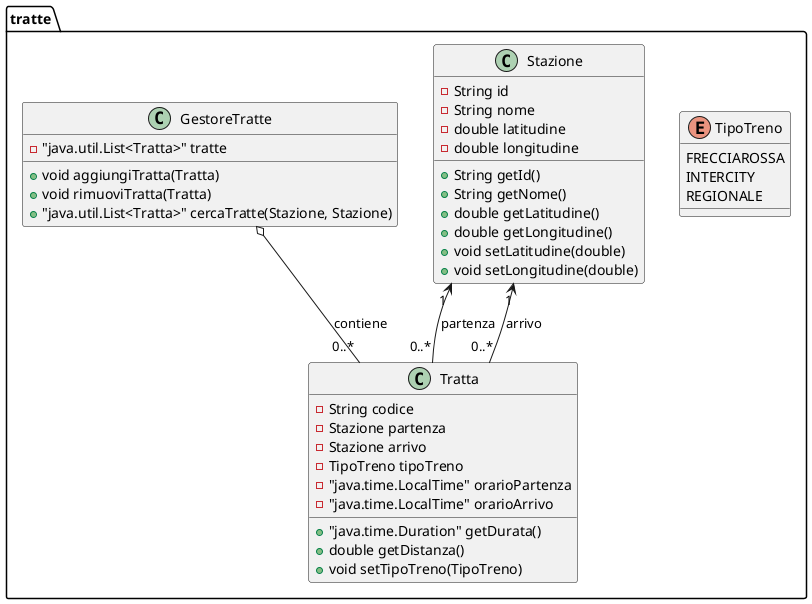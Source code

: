 @startuml
package tratte {

  ' Enumerazione TipoTreno
  enum TipoTreno {
    FRECCIAROSSA
    INTERCITY
    REGIONALE
  }

  ' Classe Stazione
  class Stazione {
    - String id
    - String nome
    - double latitudine
    - double longitudine
    + String getId()
    + String getNome()
    + double getLatitudine()
    + double getLongitudine()
    + void setLatitudine(double)
    + void setLongitudine(double)
  }

  ' Classe Tratta
  class Tratta {
    - String codice
    - Stazione partenza
    - Stazione arrivo
    - TipoTreno tipoTreno
    - "java.time.LocalTime" orarioPartenza
    - "java.time.LocalTime" orarioArrivo
    + "java.time.Duration" getDurata()
    + double getDistanza()
    + void setTipoTreno(TipoTreno)
  }

  ' Classe GestoreTratte
  class GestoreTratte {
    - "java.util.List<Tratta>" tratte
    + void aggiungiTratta(Tratta)
    + void rimuoviTratta(Tratta)
    + "java.util.List<Tratta>" cercaTratte(Stazione, Stazione)
  }

  ' Relazioni
  Stazione "1" <-- "0..*" Tratta : partenza
  Stazione "1" <-- "0..*" Tratta : arrivo
  GestoreTratte o-- "0..*" Tratta : contiene
}
@enduml